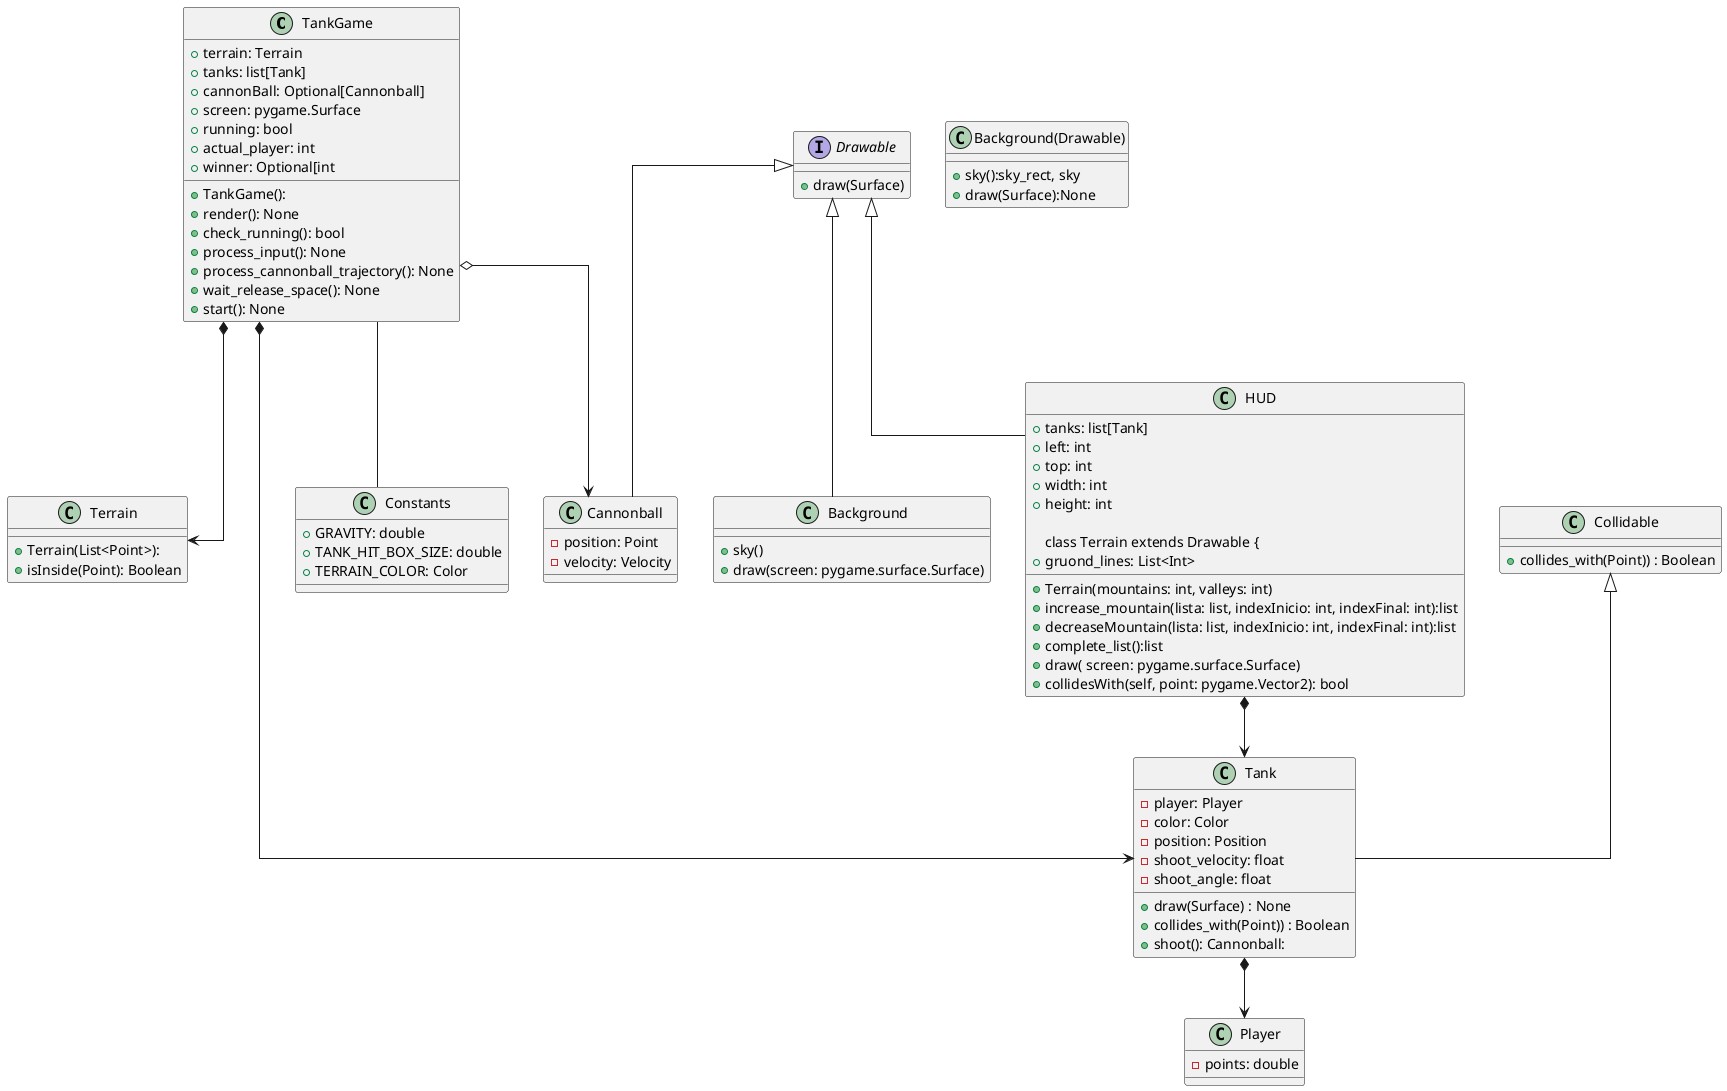 @startuml

top to bottom direction
skinparam linetype ortho

' Fco
class TankGame {
    + terrain: Terrain
    + tanks: list[Tank]
    + cannonBall: Optional[Cannonball]
    + screen: pygame.Surface
    + running: bool
    + actual_player: int
    + winner: Optional[int

    + TankGame():
    + render(): None
    + check_running(): bool
    + process_input(): None
    + process_cannonball_trajectory(): None
    + wait_release_space(): None
    + start(): None
}

class Cannonball extends Drawable {
    - position: Point
    - velocity: Velocity
}

interface Drawable {
    + draw(Surface)
}
class Background extends Drawable{
    +sky()
    +draw(screen: pygame.surface.Surface)
}
class HUD extends Drawable{
    + tanks: list[Tank]
    + left: int
    + top: int
    + width: int
    + height: int

class Terrain extends Drawable {
    +gruond_lines: List<Int>

    + Terrain(mountains: int, valleys: int)
    +increase_mountain(lista: list, indexInicio: int, indexFinal: int):list
    +decreaseMountain(lista: list, indexInicio: int, indexFinal: int):list
    +complete_list():list
    +draw( screen: pygame.surface.Surface)
    +collidesWith(self, point: pygame.Vector2): bool
}
class Collidable {
 +collides_with(Point)) : Boolean
}
class Terrain {
    + Terrain(List<Point>):
    + isInside(Point): Boolean
}
class Background(Drawable){

    + sky():sky_rect, sky
    + draw(Surface):None
}
class Tank extends Collidable  {
    - player: Player
    - color: Color
    - position: Position
    -shoot_velocity: float
    -shoot_angle: float

    +draw(Surface) : None
    +collides_with(Point)) : Boolean
    +shoot(): Cannonball:
}

class Player {
    - points: double
}

class Constants {
    + GRAVITY: double
    + TANK_HIT_BOX_SIZE: double
    + TERRAIN_COLOR: Color
}

TankGame -- Constants

TankGame *--> Tank
TankGame o--> Cannonball
TankGame *--> Terrain
Tank *--> Player
HUD *--> Tank

@enduml